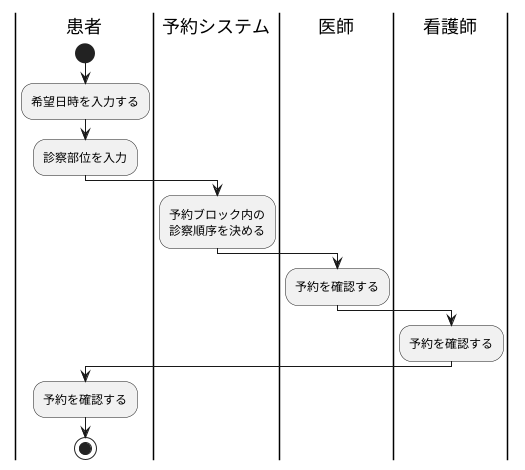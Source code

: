 @startuml
|患者|
start
:希望日時を入力する;
:診察部位を入力;
|予約システム|
:予約ブロック内の
診察順序を決める;
|医師|
:予約を確認する;
|看護師|
:予約を確認する;
|患者|
:予約を確認する;
stop
@enduml